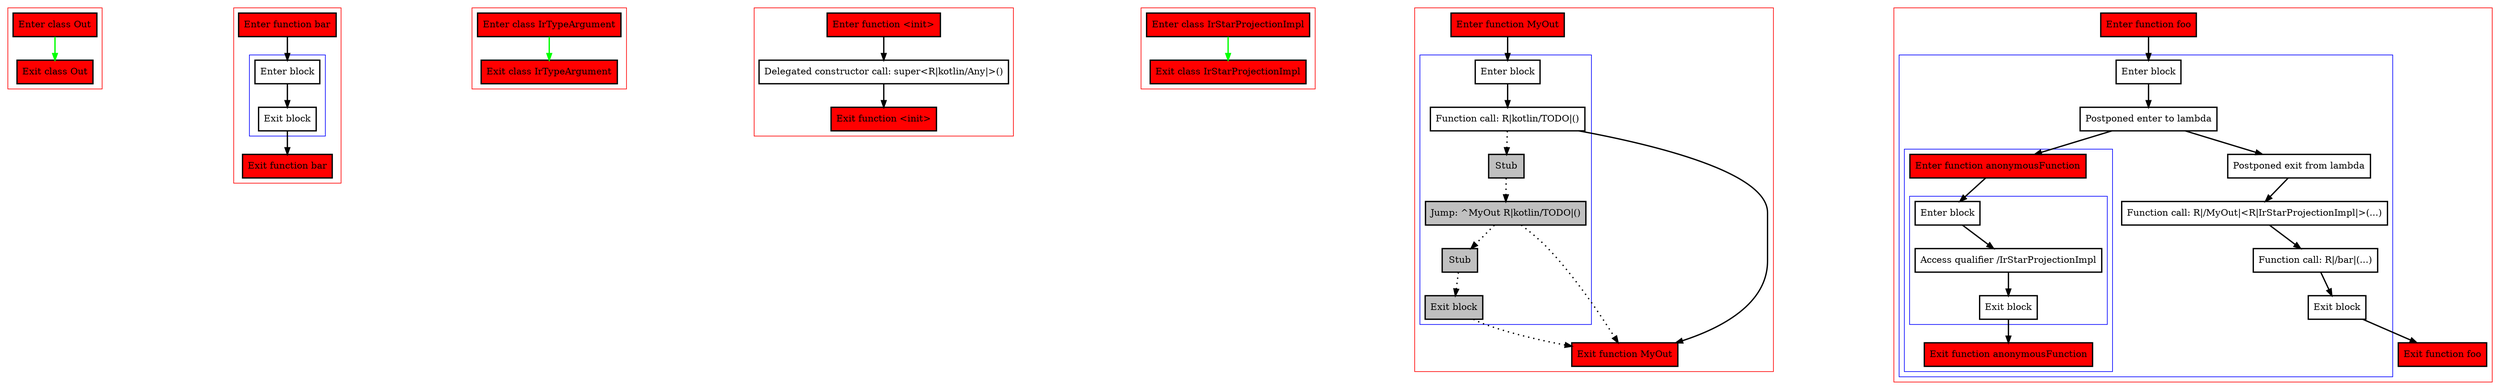 digraph lambdaReturningObject_kt {
    graph [nodesep=3]
    node [shape=box penwidth=2]
    edge [penwidth=2]

    subgraph cluster_0 {
        color=red
        1 [label="Enter class Out" style="filled" fillcolor=red];
        0 [label="Exit class Out" style="filled" fillcolor=red];
    }
    1 -> {0} [color=green];

    subgraph cluster_1 {
        color=red
        2 [label="Enter function bar" style="filled" fillcolor=red];
        subgraph cluster_2 {
            color=blue
            4 [label="Enter block"];
            5 [label="Exit block"];
        }
        3 [label="Exit function bar" style="filled" fillcolor=red];
    }
    2 -> {4};
    4 -> {5};
    5 -> {3};

    subgraph cluster_3 {
        color=red
        7 [label="Enter class IrTypeArgument" style="filled" fillcolor=red];
        6 [label="Exit class IrTypeArgument" style="filled" fillcolor=red];
    }
    7 -> {6} [color=green];

    subgraph cluster_4 {
        color=red
        8 [label="Enter function <init>" style="filled" fillcolor=red];
        10 [label="Delegated constructor call: super<R|kotlin/Any|>()"];
        9 [label="Exit function <init>" style="filled" fillcolor=red];
    }
    8 -> {10};
    10 -> {9};

    subgraph cluster_5 {
        color=red
        12 [label="Enter class IrStarProjectionImpl" style="filled" fillcolor=red];
        11 [label="Exit class IrStarProjectionImpl" style="filled" fillcolor=red];
    }
    12 -> {11} [color=green];

    subgraph cluster_6 {
        color=red
        13 [label="Enter function MyOut" style="filled" fillcolor=red];
        subgraph cluster_7 {
            color=blue
            15 [label="Enter block"];
            16 [label="Function call: R|kotlin/TODO|()"];
            17 [label="Stub" style="filled" fillcolor=gray];
            18 [label="Jump: ^MyOut R|kotlin/TODO|()" style="filled" fillcolor=gray];
            19 [label="Stub" style="filled" fillcolor=gray];
            20 [label="Exit block" style="filled" fillcolor=gray];
        }
        14 [label="Exit function MyOut" style="filled" fillcolor=red];
    }
    13 -> {15};
    15 -> {16};
    16 -> {14};
    16 -> {17} [style=dotted];
    17 -> {18} [style=dotted];
    18 -> {14 19} [style=dotted];
    19 -> {20} [style=dotted];
    20 -> {14} [style=dotted];

    subgraph cluster_8 {
        color=red
        21 [label="Enter function foo" style="filled" fillcolor=red];
        subgraph cluster_9 {
            color=blue
            23 [label="Enter block"];
            24 [label="Postponed enter to lambda"];
            subgraph cluster_10 {
                color=blue
                29 [label="Enter function anonymousFunction" style="filled" fillcolor=red];
                subgraph cluster_11 {
                    color=blue
                    31 [label="Enter block"];
                    32 [label="Access qualifier /IrStarProjectionImpl"];
                    33 [label="Exit block"];
                }
                30 [label="Exit function anonymousFunction" style="filled" fillcolor=red];
            }
            25 [label="Postponed exit from lambda"];
            26 [label="Function call: R|/MyOut|<R|IrStarProjectionImpl|>(...)"];
            27 [label="Function call: R|/bar|(...)"];
            28 [label="Exit block"];
        }
        22 [label="Exit function foo" style="filled" fillcolor=red];
    }
    21 -> {23};
    23 -> {24};
    24 -> {25 29};
    25 -> {26};
    26 -> {27};
    27 -> {28};
    28 -> {22};
    29 -> {31};
    31 -> {32};
    32 -> {33};
    33 -> {30};

}
